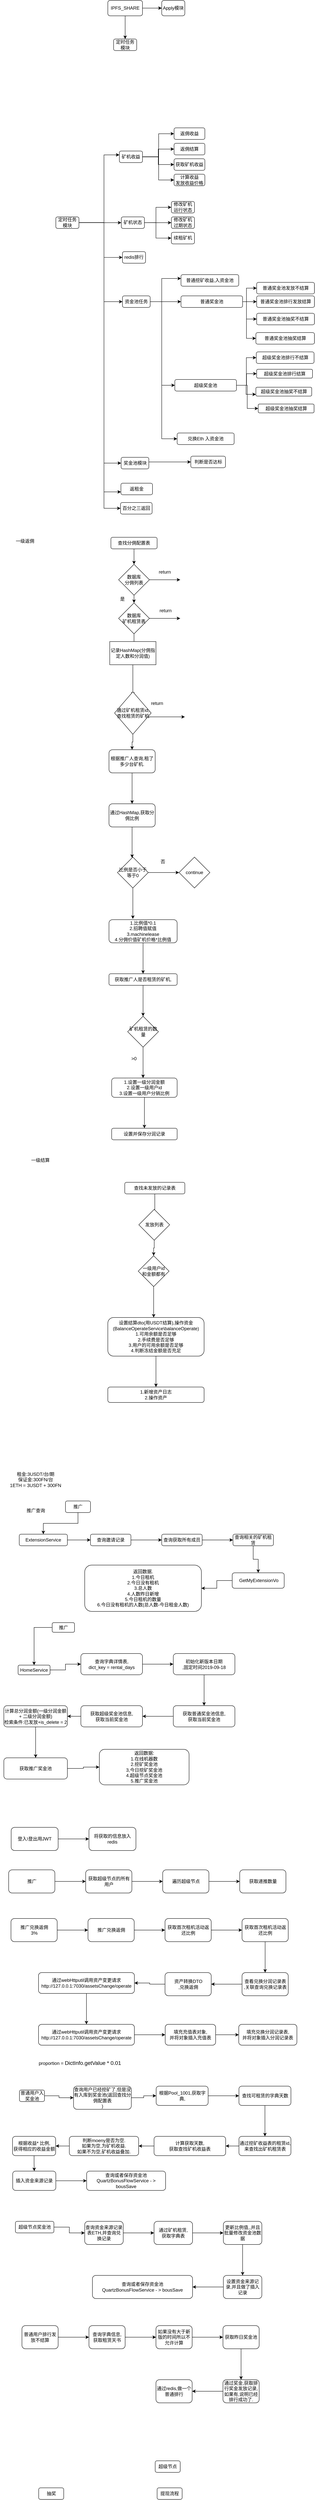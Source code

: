 <mxfile version="11.3.1" type="github" pages="2"><diagram id="Ia7PRUY_UN4xhvElWuZn" name="Page-1"><mxGraphModel dx="1408" dy="748" grid="1" gridSize="10" guides="1" tooltips="1" connect="1" arrows="1" fold="1" page="1" pageScale="1" pageWidth="827" pageHeight="1169" math="0" shadow="0"><root><mxCell id="0"/><mxCell id="1" parent="0"/><mxCell id="EriG2fqCwBnJvEOyAxFP-3" value="" style="edgeStyle=orthogonalEdgeStyle;rounded=0;orthogonalLoop=1;jettySize=auto;html=1;" parent="1" source="EriG2fqCwBnJvEOyAxFP-1" target="EriG2fqCwBnJvEOyAxFP-2" edge="1"><mxGeometry relative="1" as="geometry"/></mxCell><mxCell id="EriG2fqCwBnJvEOyAxFP-5" value="" style="edgeStyle=orthogonalEdgeStyle;rounded=0;orthogonalLoop=1;jettySize=auto;html=1;" parent="1" source="EriG2fqCwBnJvEOyAxFP-1" target="EriG2fqCwBnJvEOyAxFP-4" edge="1"><mxGeometry relative="1" as="geometry"/></mxCell><mxCell id="EriG2fqCwBnJvEOyAxFP-1" value="IPFS_SHARE" style="rounded=1;whiteSpace=wrap;html=1;" parent="1" vertex="1"><mxGeometry x="290" y="120" width="90" height="40" as="geometry"/></mxCell><mxCell id="EriG2fqCwBnJvEOyAxFP-2" value="Apply模块" style="rounded=1;whiteSpace=wrap;html=1;" parent="1" vertex="1"><mxGeometry x="430" y="120" width="60" height="40" as="geometry"/></mxCell><mxCell id="EriG2fqCwBnJvEOyAxFP-4" value="定时任务模块" style="rounded=1;whiteSpace=wrap;html=1;" parent="1" vertex="1"><mxGeometry x="305" y="220" width="60" height="30" as="geometry"/></mxCell><mxCell id="EriG2fqCwBnJvEOyAxFP-32" value="" style="edgeStyle=orthogonalEdgeStyle;rounded=0;orthogonalLoop=1;jettySize=auto;html=1;" parent="1" source="EriG2fqCwBnJvEOyAxFP-35" target="EriG2fqCwBnJvEOyAxFP-44" edge="1"><mxGeometry relative="1" as="geometry"><Array as="points"><mxPoint x="280" y="695"/><mxPoint x="280" y="520"/></Array></mxGeometry></mxCell><mxCell id="EriG2fqCwBnJvEOyAxFP-33" value="" style="edgeStyle=orthogonalEdgeStyle;rounded=0;orthogonalLoop=1;jettySize=auto;html=1;" parent="1" source="EriG2fqCwBnJvEOyAxFP-35" target="EriG2fqCwBnJvEOyAxFP-38" edge="1"><mxGeometry relative="1" as="geometry"/></mxCell><mxCell id="EriG2fqCwBnJvEOyAxFP-34" value="" style="edgeStyle=orthogonalEdgeStyle;rounded=0;orthogonalLoop=1;jettySize=auto;html=1;entryX=0;entryY=0.5;entryDx=0;entryDy=0;" parent="1" source="EriG2fqCwBnJvEOyAxFP-35" target="EriG2fqCwBnJvEOyAxFP-48" edge="1"><mxGeometry relative="1" as="geometry"><mxPoint x="235.034" y="790.448" as="targetPoint"/><Array as="points"><mxPoint x="280" y="696"/><mxPoint x="280" y="785"/></Array></mxGeometry></mxCell><mxCell id="EriG2fqCwBnJvEOyAxFP-57" value="" style="edgeStyle=orthogonalEdgeStyle;rounded=0;orthogonalLoop=1;jettySize=auto;html=1;" parent="1" source="EriG2fqCwBnJvEOyAxFP-35" target="EriG2fqCwBnJvEOyAxFP-56" edge="1"><mxGeometry relative="1" as="geometry"><Array as="points"><mxPoint x="280" y="696"/><mxPoint x="280" y="900"/></Array></mxGeometry></mxCell><mxCell id="EriG2fqCwBnJvEOyAxFP-81" value="" style="edgeStyle=orthogonalEdgeStyle;rounded=0;orthogonalLoop=1;jettySize=auto;html=1;" parent="1" source="EriG2fqCwBnJvEOyAxFP-35" target="EriG2fqCwBnJvEOyAxFP-80" edge="1"><mxGeometry relative="1" as="geometry"><Array as="points"><mxPoint x="280" y="695"/><mxPoint x="280" y="1318"/></Array></mxGeometry></mxCell><mxCell id="EriG2fqCwBnJvEOyAxFP-133" value="" style="edgeStyle=orthogonalEdgeStyle;rounded=0;orthogonalLoop=1;jettySize=auto;html=1;entryX=0;entryY=0.75;entryDx=0;entryDy=0;" parent="1" source="EriG2fqCwBnJvEOyAxFP-35" target="EriG2fqCwBnJvEOyAxFP-130" edge="1"><mxGeometry relative="1" as="geometry"><mxPoint x="185" y="790.448" as="targetPoint"/><Array as="points"><mxPoint x="280" y="695"/><mxPoint x="280" y="1392"/></Array></mxGeometry></mxCell><mxCell id="EriG2fqCwBnJvEOyAxFP-135" value="" style="edgeStyle=orthogonalEdgeStyle;rounded=0;orthogonalLoop=1;jettySize=auto;html=1;entryX=0;entryY=0.5;entryDx=0;entryDy=0;" parent="1" source="EriG2fqCwBnJvEOyAxFP-35" target="EriG2fqCwBnJvEOyAxFP-131" edge="1"><mxGeometry relative="1" as="geometry"><mxPoint x="185" y="790.448" as="targetPoint"/><Array as="points"><mxPoint x="280" y="695"/><mxPoint x="280" y="1435"/></Array></mxGeometry></mxCell><mxCell id="EriG2fqCwBnJvEOyAxFP-35" value="定时任务模块" style="rounded=1;whiteSpace=wrap;html=1;" parent="1" vertex="1"><mxGeometry x="155" y="680.448" width="60" height="30" as="geometry"/></mxCell><mxCell id="EriG2fqCwBnJvEOyAxFP-83" value="" style="edgeStyle=orthogonalEdgeStyle;rounded=0;orthogonalLoop=1;jettySize=auto;html=1;" parent="1" source="EriG2fqCwBnJvEOyAxFP-80" target="EriG2fqCwBnJvEOyAxFP-82" edge="1"><mxGeometry relative="1" as="geometry"><Array as="points"><mxPoint x="466.5" y="1315"/><mxPoint x="466.5" y="1315"/></Array></mxGeometry></mxCell><mxCell id="EriG2fqCwBnJvEOyAxFP-80" value="奖金池模块" style="rounded=1;whiteSpace=wrap;html=1;" parent="1" vertex="1"><mxGeometry x="324.5" y="1303" width="72" height="30" as="geometry"/></mxCell><mxCell id="EriG2fqCwBnJvEOyAxFP-82" value="判断是否达标" style="rounded=1;whiteSpace=wrap;html=1;" parent="1" vertex="1"><mxGeometry x="505.5" y="1300" width="90" height="30" as="geometry"/></mxCell><mxCell id="EriG2fqCwBnJvEOyAxFP-61" value="" style="edgeStyle=orthogonalEdgeStyle;rounded=0;orthogonalLoop=1;jettySize=auto;html=1;" parent="1" source="EriG2fqCwBnJvEOyAxFP-56" target="EriG2fqCwBnJvEOyAxFP-60" edge="1"><mxGeometry relative="1" as="geometry"><Array as="points"><mxPoint x="430" y="900"/><mxPoint x="430" y="840"/></Array></mxGeometry></mxCell><mxCell id="EriG2fqCwBnJvEOyAxFP-75" value="" style="edgeStyle=orthogonalEdgeStyle;rounded=0;orthogonalLoop=1;jettySize=auto;html=1;" parent="1" source="EriG2fqCwBnJvEOyAxFP-92" target="EriG2fqCwBnJvEOyAxFP-74" edge="1"><mxGeometry relative="1" as="geometry"><Array as="points"><mxPoint x="650" y="900"/><mxPoint x="650" y="995"/></Array></mxGeometry></mxCell><mxCell id="EriG2fqCwBnJvEOyAxFP-77" value="" style="edgeStyle=orthogonalEdgeStyle;rounded=0;orthogonalLoop=1;jettySize=auto;html=1;" parent="1" source="EriG2fqCwBnJvEOyAxFP-56" target="EriG2fqCwBnJvEOyAxFP-76" edge="1"><mxGeometry relative="1" as="geometry"><Array as="points"><mxPoint x="430" y="900"/><mxPoint x="430" y="1255"/></Array></mxGeometry></mxCell><mxCell id="EriG2fqCwBnJvEOyAxFP-93" value="" style="edgeStyle=orthogonalEdgeStyle;rounded=0;orthogonalLoop=1;jettySize=auto;html=1;" parent="1" source="EriG2fqCwBnJvEOyAxFP-56" target="EriG2fqCwBnJvEOyAxFP-92" edge="1"><mxGeometry relative="1" as="geometry"/></mxCell><mxCell id="EriG2fqCwBnJvEOyAxFP-101" value="" style="edgeStyle=orthogonalEdgeStyle;rounded=0;orthogonalLoop=1;jettySize=auto;html=1;entryX=0;entryY=0.5;entryDx=0;entryDy=0;" parent="1" source="EriG2fqCwBnJvEOyAxFP-56" target="EriG2fqCwBnJvEOyAxFP-98" edge="1"><mxGeometry relative="1" as="geometry"><mxPoint x="364" y="995" as="targetPoint"/><Array as="points"><mxPoint x="430" y="900"/><mxPoint x="430" y="1116"/></Array></mxGeometry></mxCell><mxCell id="EriG2fqCwBnJvEOyAxFP-56" value="资金池任务" style="rounded=1;whiteSpace=wrap;html=1;" parent="1" vertex="1"><mxGeometry x="328" y="885" width="72" height="30" as="geometry"/></mxCell><mxCell id="EriG2fqCwBnJvEOyAxFP-94" value="" style="edgeStyle=orthogonalEdgeStyle;rounded=0;orthogonalLoop=1;jettySize=auto;html=1;" parent="1" source="EriG2fqCwBnJvEOyAxFP-92" target="EriG2fqCwBnJvEOyAxFP-62" edge="1"><mxGeometry relative="1" as="geometry"><Array as="points"><mxPoint x="650" y="900"/><mxPoint x="650" y="865"/></Array></mxGeometry></mxCell><mxCell id="EriG2fqCwBnJvEOyAxFP-99" value="&lt;br&gt;&lt;br&gt;&lt;br&gt;&lt;br&gt;" style="edgeStyle=orthogonalEdgeStyle;rounded=0;orthogonalLoop=1;jettySize=auto;html=1;entryX=0;entryY=0.5;entryDx=0;entryDy=0;" parent="1" source="EriG2fqCwBnJvEOyAxFP-92" target="EriG2fqCwBnJvEOyAxFP-70" edge="1"><mxGeometry relative="1" as="geometry"><Array as="points"><mxPoint x="650" y="900"/><mxPoint x="650" y="945"/></Array></mxGeometry></mxCell><mxCell id="EriG2fqCwBnJvEOyAxFP-92" value="普通奖金池" style="rounded=1;whiteSpace=wrap;html=1;" parent="1" vertex="1"><mxGeometry x="480" y="885" width="160" height="30" as="geometry"/></mxCell><mxCell id="EriG2fqCwBnJvEOyAxFP-123" value="" style="edgeStyle=orthogonalEdgeStyle;rounded=0;orthogonalLoop=1;jettySize=auto;html=1;" parent="1" source="EriG2fqCwBnJvEOyAxFP-98" target="EriG2fqCwBnJvEOyAxFP-108" edge="1"><mxGeometry relative="1" as="geometry"><Array as="points"><mxPoint x="649" y="1116"/><mxPoint x="649" y="1140"/></Array></mxGeometry></mxCell><mxCell id="EriG2fqCwBnJvEOyAxFP-125" value="" style="edgeStyle=orthogonalEdgeStyle;rounded=0;orthogonalLoop=1;jettySize=auto;html=1;entryX=0;entryY=0.5;entryDx=0;entryDy=0;" parent="1" source="EriG2fqCwBnJvEOyAxFP-98" target="EriG2fqCwBnJvEOyAxFP-86" edge="1"><mxGeometry relative="1" as="geometry"><mxPoint x="544" y="1021.5" as="targetPoint"/></mxGeometry></mxCell><mxCell id="EriG2fqCwBnJvEOyAxFP-127" value="" style="edgeStyle=orthogonalEdgeStyle;rounded=0;orthogonalLoop=1;jettySize=auto;html=1;entryX=0;entryY=0.5;entryDx=0;entryDy=0;" parent="1" source="EriG2fqCwBnJvEOyAxFP-98" target="EriG2fqCwBnJvEOyAxFP-89" edge="1"><mxGeometry relative="1" as="geometry"><mxPoint x="544" y="1021.5" as="targetPoint"/></mxGeometry></mxCell><mxCell id="EriG2fqCwBnJvEOyAxFP-129" value="" style="edgeStyle=orthogonalEdgeStyle;rounded=0;orthogonalLoop=1;jettySize=auto;html=1;entryX=0;entryY=0.5;entryDx=0;entryDy=0;" parent="1" source="EriG2fqCwBnJvEOyAxFP-98" target="EriG2fqCwBnJvEOyAxFP-109" edge="1"><mxGeometry relative="1" as="geometry"><mxPoint x="544" y="1021.5" as="targetPoint"/><Array as="points"><mxPoint x="652" y="1116"/><mxPoint x="652" y="1176"/></Array></mxGeometry></mxCell><mxCell id="EriG2fqCwBnJvEOyAxFP-98" value="超级奖金池" style="rounded=1;whiteSpace=wrap;html=1;" parent="1" vertex="1"><mxGeometry x="464" y="1101.5" width="160" height="30" as="geometry"/></mxCell><mxCell id="EriG2fqCwBnJvEOyAxFP-89" value="超级奖金池排行结算" style="rounded=1;whiteSpace=wrap;html=1;" parent="1" vertex="1"><mxGeometry x="676.5" y="1075" width="145" height="23" as="geometry"/></mxCell><mxCell id="EriG2fqCwBnJvEOyAxFP-86" value="超级奖金池排行不结算" style="rounded=1;whiteSpace=wrap;html=1;" parent="1" vertex="1"><mxGeometry x="675.5" y="1030" width="150" height="30" as="geometry"/></mxCell><mxCell id="EriG2fqCwBnJvEOyAxFP-76" value="兑换Eth 入资金池" style="rounded=1;whiteSpace=wrap;html=1;" parent="1" vertex="1"><mxGeometry x="470" y="1240" width="148" height="30" as="geometry"/></mxCell><mxCell id="EriG2fqCwBnJvEOyAxFP-74" value="普通奖金池抽奖结算" style="rounded=1;whiteSpace=wrap;html=1;" parent="1" vertex="1"><mxGeometry x="674.5" y="980" width="152" height="30" as="geometry"/></mxCell><mxCell id="EriG2fqCwBnJvEOyAxFP-70" value="普通奖金池抽奖不结算" style="rounded=1;whiteSpace=wrap;html=1;" parent="1" vertex="1"><mxGeometry x="676.5" y="930" width="150" height="30" as="geometry"/></mxCell><mxCell id="EriG2fqCwBnJvEOyAxFP-66" value="普通奖金池排行发放结算" style="rounded=1;whiteSpace=wrap;html=1;" parent="1" vertex="1"><mxGeometry x="676.5" y="885" width="150" height="30" as="geometry"/></mxCell><mxCell id="EriG2fqCwBnJvEOyAxFP-62" value="普通奖金池发放不结算" style="rounded=1;whiteSpace=wrap;html=1;" parent="1" vertex="1"><mxGeometry x="676.5" y="850" width="150" height="30" as="geometry"/></mxCell><mxCell id="EriG2fqCwBnJvEOyAxFP-60" value="普通挖矿收益,入资金池" style="rounded=1;whiteSpace=wrap;html=1;" parent="1" vertex="1"><mxGeometry x="480" y="830" width="150" height="30" as="geometry"/></mxCell><mxCell id="EriG2fqCwBnJvEOyAxFP-36" value="" style="edgeStyle=orthogonalEdgeStyle;rounded=0;orthogonalLoop=1;jettySize=auto;html=1;" parent="1" source="EriG2fqCwBnJvEOyAxFP-38" target="EriG2fqCwBnJvEOyAxFP-41" edge="1"><mxGeometry relative="1" as="geometry"><Array as="points"><mxPoint x="415" y="695.69"/><mxPoint x="415" y="655.69"/></Array></mxGeometry></mxCell><mxCell id="EriG2fqCwBnJvEOyAxFP-37" value="" style="edgeStyle=orthogonalEdgeStyle;rounded=0;orthogonalLoop=1;jettySize=auto;html=1;" parent="1" source="EriG2fqCwBnJvEOyAxFP-38" target="EriG2fqCwBnJvEOyAxFP-40" edge="1"><mxGeometry relative="1" as="geometry"/></mxCell><mxCell id="EriG2fqCwBnJvEOyAxFP-38" value="矿机状态" style="rounded=1;whiteSpace=wrap;html=1;" parent="1" vertex="1"><mxGeometry x="325" y="680.448" width="60" height="30" as="geometry"/></mxCell><mxCell id="EriG2fqCwBnJvEOyAxFP-39" value="续租矿机" style="rounded=1;whiteSpace=wrap;html=1;" parent="1" vertex="1"><mxGeometry x="455" y="720.448" width="60" height="30" as="geometry"/></mxCell><mxCell id="EriG2fqCwBnJvEOyAxFP-40" value="修改矿机过期状态" style="rounded=1;whiteSpace=wrap;html=1;" parent="1" vertex="1"><mxGeometry x="455" y="680.448" width="60" height="30" as="geometry"/></mxCell><mxCell id="EriG2fqCwBnJvEOyAxFP-41" value="修改矿机运行状态" style="rounded=1;whiteSpace=wrap;html=1;" parent="1" vertex="1"><mxGeometry x="455" y="640.448" width="60" height="30" as="geometry"/></mxCell><mxCell id="EriG2fqCwBnJvEOyAxFP-42" value="" style="edgeStyle=orthogonalEdgeStyle;rounded=0;orthogonalLoop=1;jettySize=auto;html=1;" parent="1" edge="1"><mxGeometry relative="1" as="geometry"><mxPoint x="380" y="525.19" as="sourcePoint"/><mxPoint x="462" y="465.19" as="targetPoint"/><Array as="points"><mxPoint x="422" y="525.5"/><mxPoint x="422" y="465.5"/></Array></mxGeometry></mxCell><mxCell id="EriG2fqCwBnJvEOyAxFP-43" value="" style="edgeStyle=orthogonalEdgeStyle;rounded=0;orthogonalLoop=1;jettySize=auto;html=1;" parent="1" source="EriG2fqCwBnJvEOyAxFP-44" target="EriG2fqCwBnJvEOyAxFP-45" edge="1"><mxGeometry relative="1" as="geometry"><Array as="points"><mxPoint x="421" y="525"/><mxPoint x="421" y="505"/></Array></mxGeometry></mxCell><mxCell id="EriG2fqCwBnJvEOyAxFP-51" value="" style="edgeStyle=orthogonalEdgeStyle;rounded=0;orthogonalLoop=1;jettySize=auto;html=1;" parent="1" source="EriG2fqCwBnJvEOyAxFP-44" target="EriG2fqCwBnJvEOyAxFP-50" edge="1"><mxGeometry relative="1" as="geometry"/></mxCell><mxCell id="EriG2fqCwBnJvEOyAxFP-54" value="" style="edgeStyle=orthogonalEdgeStyle;rounded=0;orthogonalLoop=1;jettySize=auto;html=1;" parent="1" source="EriG2fqCwBnJvEOyAxFP-44" target="EriG2fqCwBnJvEOyAxFP-53" edge="1"><mxGeometry relative="1" as="geometry"><Array as="points"><mxPoint x="422" y="525"/><mxPoint x="422" y="585"/></Array></mxGeometry></mxCell><mxCell id="EriG2fqCwBnJvEOyAxFP-44" value="矿机收益" style="rounded=1;whiteSpace=wrap;html=1;" parent="1" vertex="1"><mxGeometry x="320" y="509.948" width="60" height="30" as="geometry"/></mxCell><mxCell id="EriG2fqCwBnJvEOyAxFP-53" value="计算收益&lt;br&gt;发放收益价格" style="rounded=1;whiteSpace=wrap;html=1;" parent="1" vertex="1"><mxGeometry x="462" y="570" width="80" height="30" as="geometry"/></mxCell><mxCell id="EriG2fqCwBnJvEOyAxFP-50" value="获取矿机收益" style="rounded=1;whiteSpace=wrap;html=1;" parent="1" vertex="1"><mxGeometry x="462" y="530" width="80" height="30" as="geometry"/></mxCell><mxCell id="EriG2fqCwBnJvEOyAxFP-45" value="返佣结算" style="rounded=1;whiteSpace=wrap;html=1;" parent="1" vertex="1"><mxGeometry x="462" y="490" width="80" height="30" as="geometry"/></mxCell><mxCell id="EriG2fqCwBnJvEOyAxFP-46" value="返佣收益" style="rounded=1;whiteSpace=wrap;html=1;" parent="1" vertex="1"><mxGeometry x="462" y="450" width="80" height="30" as="geometry"/></mxCell><mxCell id="EriG2fqCwBnJvEOyAxFP-47" value="" style="edgeStyle=orthogonalEdgeStyle;rounded=0;orthogonalLoop=1;jettySize=auto;html=1;exitX=1;exitY=0.5;exitDx=0;exitDy=0;entryX=0;entryY=0.5;entryDx=0;entryDy=0;" parent="1" source="EriG2fqCwBnJvEOyAxFP-38" target="EriG2fqCwBnJvEOyAxFP-39" edge="1"><mxGeometry relative="1" as="geometry"><mxPoint x="395" y="705.379" as="sourcePoint"/><mxPoint x="415" y="760.69" as="targetPoint"/><Array as="points"><mxPoint x="415" y="695.69"/><mxPoint x="415" y="735.69"/></Array></mxGeometry></mxCell><mxCell id="EriG2fqCwBnJvEOyAxFP-48" value="redis排行" style="rounded=1;whiteSpace=wrap;html=1;" parent="1" vertex="1"><mxGeometry x="328" y="770.448" width="60" height="30" as="geometry"/></mxCell><mxCell id="EriG2fqCwBnJvEOyAxFP-96" value="" style="endArrow=classic;html=1;exitX=1;exitY=0.5;exitDx=0;exitDy=0;" parent="1" source="EriG2fqCwBnJvEOyAxFP-92" target="EriG2fqCwBnJvEOyAxFP-66" edge="1"><mxGeometry width="50" height="50" relative="1" as="geometry"><mxPoint x="670" y="990" as="sourcePoint"/><mxPoint x="720" y="940" as="targetPoint"/></mxGeometry></mxCell><mxCell id="EriG2fqCwBnJvEOyAxFP-108" value="超级奖金池抽奖不结算" style="rounded=1;whiteSpace=wrap;html=1;" parent="1" vertex="1"><mxGeometry x="674.5" y="1121.5" width="145" height="23" as="geometry"/></mxCell><mxCell id="EriG2fqCwBnJvEOyAxFP-109" value="超级奖金池抽奖结算" style="rounded=1;whiteSpace=wrap;html=1;" parent="1" vertex="1"><mxGeometry x="680.5" y="1165" width="145" height="23" as="geometry"/></mxCell><mxCell id="EriG2fqCwBnJvEOyAxFP-130" value="返租金" style="rounded=1;whiteSpace=wrap;html=1;" parent="1" vertex="1"><mxGeometry x="324" y="1370" width="82" height="30" as="geometry"/></mxCell><mxCell id="EriG2fqCwBnJvEOyAxFP-131" value="百分之三返回" style="rounded=1;whiteSpace=wrap;html=1;" parent="1" vertex="1"><mxGeometry x="323" y="1420" width="82" height="30" as="geometry"/></mxCell><mxCell id="EriG2fqCwBnJvEOyAxFP-136" value="一级返佣" style="text;html=1;strokeColor=none;fillColor=none;align=center;verticalAlign=middle;whiteSpace=wrap;rounded=0;" parent="1" vertex="1"><mxGeometry x="40" y="1510" width="70" height="20" as="geometry"/></mxCell><mxCell id="EriG2fqCwBnJvEOyAxFP-141" value="" style="edgeStyle=orthogonalEdgeStyle;rounded=0;orthogonalLoop=1;jettySize=auto;html=1;" parent="1" source="EriG2fqCwBnJvEOyAxFP-137" target="EriG2fqCwBnJvEOyAxFP-140" edge="1"><mxGeometry relative="1" as="geometry"/></mxCell><mxCell id="EriG2fqCwBnJvEOyAxFP-137" value="查找分佣配置表&lt;br&gt;" style="rounded=1;whiteSpace=wrap;html=1;" parent="1" vertex="1"><mxGeometry x="298" y="1510" width="120" height="30" as="geometry"/></mxCell><mxCell id="EriG2fqCwBnJvEOyAxFP-145" value="" style="edgeStyle=orthogonalEdgeStyle;rounded=0;orthogonalLoop=1;jettySize=auto;html=1;" parent="1" source="EriG2fqCwBnJvEOyAxFP-140" edge="1"><mxGeometry relative="1" as="geometry"><mxPoint x="478" y="1620" as="targetPoint"/></mxGeometry></mxCell><mxCell id="EriG2fqCwBnJvEOyAxFP-152" value="" style="edgeStyle=orthogonalEdgeStyle;rounded=0;orthogonalLoop=1;jettySize=auto;html=1;" parent="1" source="EriG2fqCwBnJvEOyAxFP-140" target="EriG2fqCwBnJvEOyAxFP-151" edge="1"><mxGeometry relative="1" as="geometry"/></mxCell><mxCell id="EriG2fqCwBnJvEOyAxFP-140" value="&lt;span style=&quot;white-space: normal&quot;&gt;数据库&lt;br&gt;分佣列表&lt;/span&gt;" style="rhombus;whiteSpace=wrap;html=1;" parent="1" vertex="1"><mxGeometry x="318" y="1580" width="80" height="80" as="geometry"/></mxCell><mxCell id="EriG2fqCwBnJvEOyAxFP-155" value="" style="edgeStyle=orthogonalEdgeStyle;rounded=0;orthogonalLoop=1;jettySize=auto;html=1;" parent="1" source="EriG2fqCwBnJvEOyAxFP-151" edge="1"><mxGeometry relative="1" as="geometry"><mxPoint x="478" y="1720" as="targetPoint"/></mxGeometry></mxCell><mxCell id="EriG2fqCwBnJvEOyAxFP-159" value="" style="edgeStyle=orthogonalEdgeStyle;rounded=0;orthogonalLoop=1;jettySize=auto;html=1;entryX=0.558;entryY=-0.017;entryDx=0;entryDy=0;entryPerimeter=0;" parent="1" source="EriG2fqCwBnJvEOyAxFP-151" target="EriG2fqCwBnJvEOyAxFP-161" edge="1"><mxGeometry relative="1" as="geometry"><mxPoint x="358" y="1840" as="targetPoint"/></mxGeometry></mxCell><mxCell id="EriG2fqCwBnJvEOyAxFP-151" value="&lt;span style=&quot;white-space: normal&quot;&gt;数据库&lt;br&gt;矿机租赁表&lt;br&gt;&lt;/span&gt;" style="rhombus;whiteSpace=wrap;html=1;" parent="1" vertex="1"><mxGeometry x="318" y="1680" width="80" height="80" as="geometry"/></mxCell><mxCell id="EriG2fqCwBnJvEOyAxFP-149" value="return" style="text;html=1;strokeColor=none;fillColor=none;align=center;verticalAlign=middle;whiteSpace=wrap;rounded=0;" parent="1" vertex="1"><mxGeometry x="418" y="1590" width="40" height="20" as="geometry"/></mxCell><mxCell id="EriG2fqCwBnJvEOyAxFP-153" value="是" style="text;html=1;strokeColor=none;fillColor=none;align=center;verticalAlign=middle;whiteSpace=wrap;rounded=0;" parent="1" vertex="1"><mxGeometry x="308" y="1660" width="40" height="20" as="geometry"/></mxCell><mxCell id="EriG2fqCwBnJvEOyAxFP-157" value="return" style="text;html=1;strokeColor=none;fillColor=none;align=center;verticalAlign=middle;whiteSpace=wrap;rounded=0;" parent="1" vertex="1"><mxGeometry x="420" y="1690" width="40" height="20" as="geometry"/></mxCell><mxCell id="EriG2fqCwBnJvEOyAxFP-163" value="" style="edgeStyle=orthogonalEdgeStyle;rounded=0;orthogonalLoop=1;jettySize=auto;html=1;" parent="1" source="EriG2fqCwBnJvEOyAxFP-161" edge="1"><mxGeometry relative="1" as="geometry"><mxPoint x="355" y="1920" as="targetPoint"/></mxGeometry></mxCell><mxCell id="EriG2fqCwBnJvEOyAxFP-161" value="记录HashMap(分佣指定人数和分润值)" style="rounded=0;whiteSpace=wrap;html=1;" parent="1" vertex="1"><mxGeometry x="295" y="1780" width="120" height="60" as="geometry"/></mxCell><mxCell id="EriG2fqCwBnJvEOyAxFP-168" value="" style="edgeStyle=orthogonalEdgeStyle;rounded=0;orthogonalLoop=1;jettySize=auto;html=1;" parent="1" source="EriG2fqCwBnJvEOyAxFP-164" edge="1"><mxGeometry relative="1" as="geometry"><mxPoint x="490" y="1975" as="targetPoint"/><Array as="points"><mxPoint x="470" y="1975"/><mxPoint x="470" y="1975"/></Array></mxGeometry></mxCell><mxCell id="EriG2fqCwBnJvEOyAxFP-171" value="" style="edgeStyle=orthogonalEdgeStyle;rounded=0;orthogonalLoop=1;jettySize=auto;html=1;" parent="1" source="EriG2fqCwBnJvEOyAxFP-164" target="EriG2fqCwBnJvEOyAxFP-170" edge="1"><mxGeometry relative="1" as="geometry"/></mxCell><mxCell id="EriG2fqCwBnJvEOyAxFP-164" value="通过矿机租赁id,查找租赁的矿机" style="rhombus;whiteSpace=wrap;html=1;" parent="1" vertex="1"><mxGeometry x="307.5" y="1910" width="95" height="110" as="geometry"/></mxCell><mxCell id="EriG2fqCwBnJvEOyAxFP-169" value="return" style="text;html=1;strokeColor=none;fillColor=none;align=center;verticalAlign=middle;whiteSpace=wrap;rounded=0;" parent="1" vertex="1"><mxGeometry x="398" y="1930" width="40" height="20" as="geometry"/></mxCell><mxCell id="EriG2fqCwBnJvEOyAxFP-173" value="" style="edgeStyle=orthogonalEdgeStyle;rounded=0;orthogonalLoop=1;jettySize=auto;html=1;" parent="1" source="EriG2fqCwBnJvEOyAxFP-170" target="EriG2fqCwBnJvEOyAxFP-172" edge="1"><mxGeometry relative="1" as="geometry"/></mxCell><mxCell id="EriG2fqCwBnJvEOyAxFP-170" value="根据推广人查询,租了多少台矿机." style="rounded=1;whiteSpace=wrap;html=1;" parent="1" vertex="1"><mxGeometry x="293" y="2060" width="120" height="60" as="geometry"/></mxCell><mxCell id="EriG2fqCwBnJvEOyAxFP-175" value="" style="edgeStyle=orthogonalEdgeStyle;rounded=0;orthogonalLoop=1;jettySize=auto;html=1;" parent="1" source="EriG2fqCwBnJvEOyAxFP-172" edge="1"><mxGeometry relative="1" as="geometry"><mxPoint x="353" y="2340" as="targetPoint"/></mxGeometry></mxCell><mxCell id="EriG2fqCwBnJvEOyAxFP-172" value="通过HashMap,获取分佣比例" style="rounded=1;whiteSpace=wrap;html=1;" parent="1" vertex="1"><mxGeometry x="293" y="2200" width="120" height="60" as="geometry"/></mxCell><mxCell id="EriG2fqCwBnJvEOyAxFP-178" value="" style="edgeStyle=orthogonalEdgeStyle;rounded=0;orthogonalLoop=1;jettySize=auto;html=1;" parent="1" source="EriG2fqCwBnJvEOyAxFP-176" edge="1"><mxGeometry relative="1" as="geometry"><mxPoint x="355" y="2498" as="targetPoint"/></mxGeometry></mxCell><mxCell id="EriG2fqCwBnJvEOyAxFP-180" value="" style="edgeStyle=orthogonalEdgeStyle;rounded=0;orthogonalLoop=1;jettySize=auto;html=1;" parent="1" source="EriG2fqCwBnJvEOyAxFP-176" target="EriG2fqCwBnJvEOyAxFP-179" edge="1"><mxGeometry relative="1" as="geometry"/></mxCell><mxCell id="EriG2fqCwBnJvEOyAxFP-176" value="比例是否小于等于0" style="rhombus;whiteSpace=wrap;html=1;" parent="1" vertex="1"><mxGeometry x="315" y="2338" width="80" height="80" as="geometry"/></mxCell><mxCell id="EriG2fqCwBnJvEOyAxFP-179" value="continue" style="rhombus;whiteSpace=wrap;html=1;" parent="1" vertex="1"><mxGeometry x="475" y="2338" width="80" height="80" as="geometry"/></mxCell><mxCell id="EriG2fqCwBnJvEOyAxFP-181" value="否" style="text;html=1;strokeColor=none;fillColor=none;align=center;verticalAlign=middle;whiteSpace=wrap;rounded=0;" parent="1" vertex="1"><mxGeometry x="413" y="2340" width="40" height="20" as="geometry"/></mxCell><mxCell id="EriG2fqCwBnJvEOyAxFP-186" value="" style="edgeStyle=orthogonalEdgeStyle;rounded=0;orthogonalLoop=1;jettySize=auto;html=1;" parent="1" source="EriG2fqCwBnJvEOyAxFP-184" target="EriG2fqCwBnJvEOyAxFP-185" edge="1"><mxGeometry relative="1" as="geometry"/></mxCell><mxCell id="EriG2fqCwBnJvEOyAxFP-184" value="1.比例值*0.1&lt;br&gt;2.招聘值赋值&lt;br&gt;3.machinelease&lt;br&gt;4.分佣价值矿机价格*比例值" style="rounded=1;whiteSpace=wrap;html=1;" parent="1" vertex="1"><mxGeometry x="293" y="2500" width="177" height="60" as="geometry"/></mxCell><mxCell id="EriG2fqCwBnJvEOyAxFP-188" value="" style="edgeStyle=orthogonalEdgeStyle;rounded=0;orthogonalLoop=1;jettySize=auto;html=1;" parent="1" source="EriG2fqCwBnJvEOyAxFP-185" edge="1"><mxGeometry relative="1" as="geometry"><mxPoint x="381.5" y="2750" as="targetPoint"/></mxGeometry></mxCell><mxCell id="EriG2fqCwBnJvEOyAxFP-185" value="获取推广人是否租赁的矿机," style="rounded=1;whiteSpace=wrap;html=1;" parent="1" vertex="1"><mxGeometry x="293" y="2640" width="177" height="30" as="geometry"/></mxCell><mxCell id="EriG2fqCwBnJvEOyAxFP-199" value="" style="edgeStyle=orthogonalEdgeStyle;rounded=0;orthogonalLoop=1;jettySize=auto;html=1;" parent="1" source="EriG2fqCwBnJvEOyAxFP-191" edge="1"><mxGeometry relative="1" as="geometry"><mxPoint x="381.5" y="2910" as="targetPoint"/></mxGeometry></mxCell><mxCell id="EriG2fqCwBnJvEOyAxFP-191" value="矿机租赁的数量" style="rhombus;whiteSpace=wrap;html=1;" parent="1" vertex="1"><mxGeometry x="341.5" y="2750" width="80" height="80" as="geometry"/></mxCell><mxCell id="EriG2fqCwBnJvEOyAxFP-203" value="" style="edgeStyle=orthogonalEdgeStyle;rounded=0;orthogonalLoop=1;jettySize=auto;html=1;" parent="1" source="EriG2fqCwBnJvEOyAxFP-200" target="EriG2fqCwBnJvEOyAxFP-202" edge="1"><mxGeometry relative="1" as="geometry"/></mxCell><mxCell id="EriG2fqCwBnJvEOyAxFP-200" value="1.设置一级分润金额&lt;br&gt;2.设置一级用户id&lt;br&gt;3.设置一级用户分销比例" style="rounded=1;whiteSpace=wrap;html=1;" parent="1" vertex="1"><mxGeometry x="300" y="2910" width="170" height="50" as="geometry"/></mxCell><mxCell id="EriG2fqCwBnJvEOyAxFP-202" value="设置并保存分润记录" style="rounded=1;whiteSpace=wrap;html=1;" parent="1" vertex="1"><mxGeometry x="300" y="3040" width="170" height="30" as="geometry"/></mxCell><mxCell id="EriG2fqCwBnJvEOyAxFP-201" value="&amp;gt;0" style="text;html=1;strokeColor=none;fillColor=none;align=center;verticalAlign=middle;whiteSpace=wrap;rounded=0;" parent="1" vertex="1"><mxGeometry x="338" y="2850" width="40" height="20" as="geometry"/></mxCell><mxCell id="EriG2fqCwBnJvEOyAxFP-204" value="一级结算" style="text;html=1;strokeColor=none;fillColor=none;align=center;verticalAlign=middle;whiteSpace=wrap;rounded=0;" parent="1" vertex="1"><mxGeometry x="80" y="3113" width="70" height="20" as="geometry"/></mxCell><mxCell id="EriG2fqCwBnJvEOyAxFP-208" value="" style="edgeStyle=orthogonalEdgeStyle;rounded=0;orthogonalLoop=1;jettySize=auto;html=1;" parent="1" source="EriG2fqCwBnJvEOyAxFP-205" edge="1"><mxGeometry relative="1" as="geometry"><mxPoint x="412" y="3290" as="targetPoint"/></mxGeometry></mxCell><mxCell id="EriG2fqCwBnJvEOyAxFP-205" value="查找未发放的记录表" style="rounded=1;whiteSpace=wrap;html=1;" parent="1" vertex="1"><mxGeometry x="334" y="3180" width="156" height="30" as="geometry"/></mxCell><mxCell id="EriG2fqCwBnJvEOyAxFP-213" value="" style="edgeStyle=orthogonalEdgeStyle;rounded=0;orthogonalLoop=1;jettySize=auto;html=1;" parent="1" source="EriG2fqCwBnJvEOyAxFP-209" target="EriG2fqCwBnJvEOyAxFP-212" edge="1"><mxGeometry relative="1" as="geometry"/></mxCell><mxCell id="EriG2fqCwBnJvEOyAxFP-209" value="发放列表" style="rhombus;whiteSpace=wrap;html=1;" parent="1" vertex="1"><mxGeometry x="370.5" y="3250" width="80" height="80" as="geometry"/></mxCell><mxCell id="EriG2fqCwBnJvEOyAxFP-215" value="" style="edgeStyle=orthogonalEdgeStyle;rounded=0;orthogonalLoop=1;jettySize=auto;html=1;" parent="1" source="EriG2fqCwBnJvEOyAxFP-212" edge="1"><mxGeometry relative="1" as="geometry"><mxPoint x="409" y="3530" as="targetPoint"/></mxGeometry></mxCell><mxCell id="EriG2fqCwBnJvEOyAxFP-212" value="一级用户id&lt;br&gt;和金额都有" style="rhombus;whiteSpace=wrap;html=1;" parent="1" vertex="1"><mxGeometry x="369" y="3370" width="80" height="80" as="geometry"/></mxCell><mxCell id="EriG2fqCwBnJvEOyAxFP-221" value="" style="edgeStyle=orthogonalEdgeStyle;rounded=0;orthogonalLoop=1;jettySize=auto;html=1;" parent="1" source="EriG2fqCwBnJvEOyAxFP-216" target="EriG2fqCwBnJvEOyAxFP-220" edge="1"><mxGeometry relative="1" as="geometry"/></mxCell><mxCell id="EriG2fqCwBnJvEOyAxFP-216" value="设置结算dto(用USDT结算),操作资金&lt;br&gt;(BalanceOperateService\balanceOperate)&lt;br&gt;1.可用余额是否足够&lt;br&gt;2.手续费是否足够&lt;br&gt;3.用户的可用余额是否足够&lt;br&gt;4.判断冻结金额是否充足&lt;br&gt;" style="rounded=1;whiteSpace=wrap;html=1;" parent="1" vertex="1"><mxGeometry x="290" y="3530" width="250" height="100" as="geometry"/></mxCell><mxCell id="EriG2fqCwBnJvEOyAxFP-220" value="1.新增资产日志&lt;br&gt;2.操作资产" style="rounded=1;whiteSpace=wrap;html=1;" parent="1" vertex="1"><mxGeometry x="290" y="3710" width="250" height="40" as="geometry"/></mxCell><mxCell id="gKDd9m7h9mp-s-72eLfu-32" value="" style="edgeStyle=orthogonalEdgeStyle;rounded=0;orthogonalLoop=1;jettySize=auto;html=1;" parent="1" source="gKDd9m7h9mp-s-72eLfu-1" target="gKDd9m7h9mp-s-72eLfu-31" edge="1"><mxGeometry relative="1" as="geometry"/></mxCell><mxCell id="gKDd9m7h9mp-s-72eLfu-1" value="推广" style="rounded=1;whiteSpace=wrap;html=1;" parent="1" vertex="1"><mxGeometry x="180" y="4005" width="65" height="30" as="geometry"/></mxCell><mxCell id="gKDd9m7h9mp-s-72eLfu-33" value="" style="edgeStyle=orthogonalEdgeStyle;rounded=0;orthogonalLoop=1;jettySize=auto;html=1;" parent="1" source="gKDd9m7h9mp-s-72eLfu-31" target="gKDd9m7h9mp-s-72eLfu-8" edge="1"><mxGeometry relative="1" as="geometry"/></mxCell><mxCell id="gKDd9m7h9mp-s-72eLfu-31" value="ExtensionService" style="rounded=1;whiteSpace=wrap;html=1;" parent="1" vertex="1"><mxGeometry x="60" y="4091" width="125" height="30" as="geometry"/></mxCell><mxCell id="gKDd9m7h9mp-s-72eLfu-11" value="" style="edgeStyle=orthogonalEdgeStyle;rounded=0;orthogonalLoop=1;jettySize=auto;html=1;" parent="1" source="gKDd9m7h9mp-s-72eLfu-8" target="gKDd9m7h9mp-s-72eLfu-10" edge="1"><mxGeometry relative="1" as="geometry"/></mxCell><mxCell id="gKDd9m7h9mp-s-72eLfu-8" value="查询邀请记录" style="rounded=1;whiteSpace=wrap;html=1;" parent="1" vertex="1"><mxGeometry x="245" y="4091" width="105" height="30" as="geometry"/></mxCell><mxCell id="gKDd9m7h9mp-s-72eLfu-13" value="" style="edgeStyle=orthogonalEdgeStyle;rounded=0;orthogonalLoop=1;jettySize=auto;html=1;" parent="1" source="gKDd9m7h9mp-s-72eLfu-10" target="gKDd9m7h9mp-s-72eLfu-12" edge="1"><mxGeometry relative="1" as="geometry"/></mxCell><mxCell id="gKDd9m7h9mp-s-72eLfu-10" value="查询获取所有成员" style="rounded=1;whiteSpace=wrap;html=1;" parent="1" vertex="1"><mxGeometry x="430" y="4091" width="105" height="30" as="geometry"/></mxCell><mxCell id="gKDd9m7h9mp-s-72eLfu-15" value="" style="edgeStyle=orthogonalEdgeStyle;rounded=0;orthogonalLoop=1;jettySize=auto;html=1;" parent="1" source="gKDd9m7h9mp-s-72eLfu-12" target="gKDd9m7h9mp-s-72eLfu-14" edge="1"><mxGeometry relative="1" as="geometry"/></mxCell><mxCell id="gKDd9m7h9mp-s-72eLfu-12" value="查询相关的矿机租赁" style="rounded=1;whiteSpace=wrap;html=1;" parent="1" vertex="1"><mxGeometry x="615" y="4091" width="105" height="30" as="geometry"/></mxCell><mxCell id="gKDd9m7h9mp-s-72eLfu-18" value="" style="edgeStyle=orthogonalEdgeStyle;rounded=0;orthogonalLoop=1;jettySize=auto;html=1;" parent="1" source="gKDd9m7h9mp-s-72eLfu-14" target="gKDd9m7h9mp-s-72eLfu-17" edge="1"><mxGeometry relative="1" as="geometry"/></mxCell><mxCell id="gKDd9m7h9mp-s-72eLfu-14" value="&amp;nbsp;GetMyExtensionVo" style="rounded=1;whiteSpace=wrap;html=1;" parent="1" vertex="1"><mxGeometry x="613" y="4191" width="135" height="40" as="geometry"/></mxCell><mxCell id="gKDd9m7h9mp-s-72eLfu-17" value="返回数据.&lt;br&gt;1.今日租机&lt;br&gt;2.今日没有租机&lt;br&gt;3.总人数&lt;br&gt;4.人数昨日新增&lt;br&gt;5.今日租机的数量&lt;br&gt;6.今日没有租机的人数(总人数-今日租金人数)" style="rounded=1;whiteSpace=wrap;html=1;" parent="1" vertex="1"><mxGeometry x="230" y="4171" width="303" height="120" as="geometry"/></mxCell><mxCell id="8E6pjUwGiy-s1n8fTZVv-16" value="" style="edgeStyle=orthogonalEdgeStyle;rounded=0;orthogonalLoop=1;jettySize=auto;html=1;" edge="1" parent="1" source="gKDd9m7h9mp-s-72eLfu-2" target="8E6pjUwGiy-s1n8fTZVv-15"><mxGeometry relative="1" as="geometry"/></mxCell><mxCell id="gKDd9m7h9mp-s-72eLfu-2" value="普通用户入奖金池" style="rounded=1;whiteSpace=wrap;html=1;" parent="1" vertex="1"><mxGeometry x="60.5" y="5530" width="65" height="30" as="geometry"/></mxCell><mxCell id="8E6pjUwGiy-s1n8fTZVv-18" value="" style="edgeStyle=orthogonalEdgeStyle;rounded=0;orthogonalLoop=1;jettySize=auto;html=1;" edge="1" parent="1" source="8E6pjUwGiy-s1n8fTZVv-15" target="8E6pjUwGiy-s1n8fTZVv-17"><mxGeometry relative="1" as="geometry"/></mxCell><mxCell id="8E6pjUwGiy-s1n8fTZVv-15" value="查询用户已经挖矿了,但是没有入库到奖金池(返回查找分佣配置表&lt;br&gt;)" style="rounded=1;whiteSpace=wrap;html=1;" vertex="1" parent="1"><mxGeometry x="201" y="5520" width="150" height="60" as="geometry"/></mxCell><mxCell id="8E6pjUwGiy-s1n8fTZVv-20" value="" style="edgeStyle=orthogonalEdgeStyle;rounded=0;orthogonalLoop=1;jettySize=auto;html=1;" edge="1" parent="1" source="8E6pjUwGiy-s1n8fTZVv-17" target="8E6pjUwGiy-s1n8fTZVv-19"><mxGeometry relative="1" as="geometry"/></mxCell><mxCell id="8E6pjUwGiy-s1n8fTZVv-17" value="根据Pool_1001,获取字典," style="rounded=1;whiteSpace=wrap;html=1;" vertex="1" parent="1"><mxGeometry x="415.5" y="5520" width="135" height="50" as="geometry"/></mxCell><mxCell id="8E6pjUwGiy-s1n8fTZVv-22" value="" style="edgeStyle=orthogonalEdgeStyle;rounded=0;orthogonalLoop=1;jettySize=auto;html=1;" edge="1" parent="1" source="8E6pjUwGiy-s1n8fTZVv-19" target="8E6pjUwGiy-s1n8fTZVv-21"><mxGeometry relative="1" as="geometry"/></mxCell><mxCell id="8E6pjUwGiy-s1n8fTZVv-19" value="查找可租赁的字典天数" style="rounded=1;whiteSpace=wrap;html=1;" vertex="1" parent="1"><mxGeometry x="630.5" y="5520" width="135" height="50" as="geometry"/></mxCell><mxCell id="8E6pjUwGiy-s1n8fTZVv-24" value="" style="edgeStyle=orthogonalEdgeStyle;rounded=0;orthogonalLoop=1;jettySize=auto;html=1;" edge="1" parent="1" source="8E6pjUwGiy-s1n8fTZVv-21" target="8E6pjUwGiy-s1n8fTZVv-23"><mxGeometry relative="1" as="geometry"/></mxCell><mxCell id="8E6pjUwGiy-s1n8fTZVv-21" value="通过挖矿收益表的租赁id,来查找出矿机租赁表" style="rounded=1;whiteSpace=wrap;html=1;" vertex="1" parent="1"><mxGeometry x="630.5" y="5650" width="135" height="50" as="geometry"/></mxCell><mxCell id="8E6pjUwGiy-s1n8fTZVv-26" value="" style="edgeStyle=orthogonalEdgeStyle;rounded=0;orthogonalLoop=1;jettySize=auto;html=1;" edge="1" parent="1" source="8E6pjUwGiy-s1n8fTZVv-23" target="8E6pjUwGiy-s1n8fTZVv-25"><mxGeometry relative="1" as="geometry"/></mxCell><mxCell id="8E6pjUwGiy-s1n8fTZVv-23" value="计算获取天数,&lt;br&gt;获取查找矿机收益表" style="rounded=1;whiteSpace=wrap;html=1;" vertex="1" parent="1"><mxGeometry x="410" y="5650" width="186" height="50" as="geometry"/></mxCell><mxCell id="8E6pjUwGiy-s1n8fTZVv-31" value="" style="edgeStyle=orthogonalEdgeStyle;rounded=0;orthogonalLoop=1;jettySize=auto;html=1;" edge="1" parent="1" source="8E6pjUwGiy-s1n8fTZVv-25" target="8E6pjUwGiy-s1n8fTZVv-30"><mxGeometry relative="1" as="geometry"/></mxCell><mxCell id="8E6pjUwGiy-s1n8fTZVv-25" value="判断moeny是否为空.&lt;br&gt;如果为空,为矿机收益.&lt;br&gt;如果不为空,矿机收益叠加." style="rounded=1;whiteSpace=wrap;html=1;" vertex="1" parent="1"><mxGeometry x="190" y="5650" width="180" height="50" as="geometry"/></mxCell><mxCell id="8E6pjUwGiy-s1n8fTZVv-33" value="" style="edgeStyle=orthogonalEdgeStyle;rounded=0;orthogonalLoop=1;jettySize=auto;html=1;" edge="1" parent="1" source="8E6pjUwGiy-s1n8fTZVv-30" target="8E6pjUwGiy-s1n8fTZVv-32"><mxGeometry relative="1" as="geometry"/></mxCell><mxCell id="8E6pjUwGiy-s1n8fTZVv-30" value="根据收益* 比例,&lt;br&gt;获得相应的收益金额" style="rounded=1;whiteSpace=wrap;html=1;" vertex="1" parent="1"><mxGeometry x="42.5" y="5650" width="112" height="50" as="geometry"/></mxCell><mxCell id="8E6pjUwGiy-s1n8fTZVv-35" value="" style="edgeStyle=orthogonalEdgeStyle;rounded=0;orthogonalLoop=1;jettySize=auto;html=1;" edge="1" parent="1" source="8E6pjUwGiy-s1n8fTZVv-32" target="8E6pjUwGiy-s1n8fTZVv-34"><mxGeometry relative="1" as="geometry"/></mxCell><mxCell id="8E6pjUwGiy-s1n8fTZVv-32" value="插入资金来源记录" style="rounded=1;whiteSpace=wrap;html=1;" vertex="1" parent="1"><mxGeometry x="43" y="5740" width="112" height="50" as="geometry"/></mxCell><mxCell id="8E6pjUwGiy-s1n8fTZVv-34" value="查询或者保存资金池&lt;br&gt;QuartzBonusFlowService - &amp;gt; bousSave" style="rounded=1;whiteSpace=wrap;html=1;" vertex="1" parent="1"><mxGeometry x="235" y="5740" width="205" height="50" as="geometry"/></mxCell><mxCell id="8E6pjUwGiy-s1n8fTZVv-52" value="" style="edgeStyle=orthogonalEdgeStyle;rounded=0;orthogonalLoop=1;jettySize=auto;html=1;" edge="1" parent="1" source="gKDd9m7h9mp-s-72eLfu-3" target="8E6pjUwGiy-s1n8fTZVv-51"><mxGeometry relative="1" as="geometry"/></mxCell><mxCell id="gKDd9m7h9mp-s-72eLfu-3" value="普通用户排行发放不结算" style="rounded=1;whiteSpace=wrap;html=1;" parent="1" vertex="1"><mxGeometry x="67" y="6140" width="94" height="60" as="geometry"/></mxCell><mxCell id="8E6pjUwGiy-s1n8fTZVv-54" value="" style="edgeStyle=orthogonalEdgeStyle;rounded=0;orthogonalLoop=1;jettySize=auto;html=1;" edge="1" parent="1" source="8E6pjUwGiy-s1n8fTZVv-51" target="8E6pjUwGiy-s1n8fTZVv-53"><mxGeometry relative="1" as="geometry"/></mxCell><mxCell id="8E6pjUwGiy-s1n8fTZVv-51" value="查询字典信息,&lt;br&gt;获取租赁天书" style="rounded=1;whiteSpace=wrap;html=1;" vertex="1" parent="1"><mxGeometry x="241" y="6140" width="94" height="60" as="geometry"/></mxCell><mxCell id="8E6pjUwGiy-s1n8fTZVv-56" value="" style="edgeStyle=orthogonalEdgeStyle;rounded=0;orthogonalLoop=1;jettySize=auto;html=1;" edge="1" parent="1" source="8E6pjUwGiy-s1n8fTZVv-53" target="8E6pjUwGiy-s1n8fTZVv-55"><mxGeometry relative="1" as="geometry"/></mxCell><mxCell id="8E6pjUwGiy-s1n8fTZVv-53" value="如果没有大于新版的时间所以不允许计算" style="rounded=1;whiteSpace=wrap;html=1;" vertex="1" parent="1"><mxGeometry x="415" y="6140" width="94" height="60" as="geometry"/></mxCell><mxCell id="8E6pjUwGiy-s1n8fTZVv-58" value="" style="edgeStyle=orthogonalEdgeStyle;rounded=0;orthogonalLoop=1;jettySize=auto;html=1;" edge="1" parent="1" source="8E6pjUwGiy-s1n8fTZVv-55" target="8E6pjUwGiy-s1n8fTZVv-57"><mxGeometry relative="1" as="geometry"/></mxCell><mxCell id="8E6pjUwGiy-s1n8fTZVv-55" value="获取昨日奖金池" style="rounded=1;whiteSpace=wrap;html=1;" vertex="1" parent="1"><mxGeometry x="589" y="6140" width="94" height="60" as="geometry"/></mxCell><mxCell id="8E6pjUwGiy-s1n8fTZVv-60" value="" style="edgeStyle=orthogonalEdgeStyle;rounded=0;orthogonalLoop=1;jettySize=auto;html=1;" edge="1" parent="1" source="8E6pjUwGiy-s1n8fTZVv-57" target="8E6pjUwGiy-s1n8fTZVv-59"><mxGeometry relative="1" as="geometry"/></mxCell><mxCell id="8E6pjUwGiy-s1n8fTZVv-57" value="通过奖金,获取排行奖金发放记录,如果有,说明已经排行成功了." style="rounded=1;whiteSpace=wrap;html=1;" vertex="1" parent="1"><mxGeometry x="589" y="6280" width="94" height="60" as="geometry"/></mxCell><mxCell id="8E6pjUwGiy-s1n8fTZVv-59" value="通过redis,做一个普通排行" style="rounded=1;whiteSpace=wrap;html=1;" vertex="1" parent="1"><mxGeometry x="415" y="6280" width="94" height="60" as="geometry"/></mxCell><mxCell id="gKDd9m7h9mp-s-72eLfu-4" value="抽奖" style="rounded=1;whiteSpace=wrap;html=1;" parent="1" vertex="1"><mxGeometry x="110.5" y="6560" width="65" height="30" as="geometry"/></mxCell><mxCell id="gKDd9m7h9mp-s-72eLfu-5" value="超级节点" style="rounded=1;whiteSpace=wrap;html=1;" parent="1" vertex="1"><mxGeometry x="413" y="6490" width="65" height="30" as="geometry"/></mxCell><mxCell id="gKDd9m7h9mp-s-72eLfu-6" value="提现流程" style="rounded=1;whiteSpace=wrap;html=1;" parent="1" vertex="1"><mxGeometry x="418" y="6560" width="65" height="30" as="geometry"/></mxCell><mxCell id="gKDd9m7h9mp-s-72eLfu-7" value="租金:3USDT/台/期&lt;br&gt;保证金:300FN/台&lt;br&gt;1ETH = 3USDT + 300FN" style="text;html=1;strokeColor=none;fillColor=none;align=center;verticalAlign=middle;whiteSpace=wrap;rounded=0;" parent="1" vertex="1"><mxGeometry x="10" y="3940" width="185" height="20" as="geometry"/></mxCell><mxCell id="gKDd9m7h9mp-s-72eLfu-30" value="推广查询" style="text;html=1;strokeColor=none;fillColor=none;align=center;verticalAlign=middle;whiteSpace=wrap;rounded=0;" parent="1" vertex="1"><mxGeometry x="57.5" y="4020" width="90" height="20" as="geometry"/></mxCell><mxCell id="gKDd9m7h9mp-s-72eLfu-36" value="" style="edgeStyle=orthogonalEdgeStyle;rounded=0;orthogonalLoop=1;jettySize=auto;html=1;" parent="1" source="gKDd9m7h9mp-s-72eLfu-34" target="gKDd9m7h9mp-s-72eLfu-35" edge="1"><mxGeometry relative="1" as="geometry"/></mxCell><mxCell id="gKDd9m7h9mp-s-72eLfu-34" value="推广" style="rounded=1;whiteSpace=wrap;html=1;" parent="1" vertex="1"><mxGeometry x="145.5" y="4320" width="58" height="25" as="geometry"/></mxCell><mxCell id="gKDd9m7h9mp-s-72eLfu-39" value="" style="edgeStyle=orthogonalEdgeStyle;rounded=0;orthogonalLoop=1;jettySize=auto;html=1;" parent="1" source="gKDd9m7h9mp-s-72eLfu-35" target="gKDd9m7h9mp-s-72eLfu-38" edge="1"><mxGeometry relative="1" as="geometry"/></mxCell><mxCell id="gKDd9m7h9mp-s-72eLfu-35" value="HomeService" style="rounded=1;whiteSpace=wrap;html=1;" parent="1" vertex="1"><mxGeometry x="57" y="4430" width="83" height="25" as="geometry"/></mxCell><mxCell id="gKDd9m7h9mp-s-72eLfu-41" value="" style="edgeStyle=orthogonalEdgeStyle;rounded=0;orthogonalLoop=1;jettySize=auto;html=1;" parent="1" source="gKDd9m7h9mp-s-72eLfu-38" target="gKDd9m7h9mp-s-72eLfu-40" edge="1"><mxGeometry relative="1" as="geometry"/></mxCell><mxCell id="gKDd9m7h9mp-s-72eLfu-38" value="查询字典详情表,&lt;br&gt;dict_key =&amp;nbsp;rental_days&lt;br&gt;" style="rounded=1;whiteSpace=wrap;html=1;" parent="1" vertex="1"><mxGeometry x="220" y="4400" width="160" height="55" as="geometry"/></mxCell><mxCell id="gKDd9m7h9mp-s-72eLfu-45" value="" style="edgeStyle=orthogonalEdgeStyle;rounded=0;orthogonalLoop=1;jettySize=auto;html=1;" parent="1" source="gKDd9m7h9mp-s-72eLfu-40" target="gKDd9m7h9mp-s-72eLfu-44" edge="1"><mxGeometry relative="1" as="geometry"/></mxCell><mxCell id="gKDd9m7h9mp-s-72eLfu-40" value="初始化新版本日期&lt;br&gt;,固定时间2019-09-18" style="rounded=1;whiteSpace=wrap;html=1;" parent="1" vertex="1"><mxGeometry x="460" y="4400" width="160" height="55" as="geometry"/></mxCell><mxCell id="gKDd9m7h9mp-s-72eLfu-47" value="" style="edgeStyle=orthogonalEdgeStyle;rounded=0;orthogonalLoop=1;jettySize=auto;html=1;" parent="1" source="gKDd9m7h9mp-s-72eLfu-44" target="gKDd9m7h9mp-s-72eLfu-46" edge="1"><mxGeometry relative="1" as="geometry"/></mxCell><mxCell id="gKDd9m7h9mp-s-72eLfu-44" value="获取普通奖金池信息,&lt;br&gt;获取当前奖金池" style="rounded=1;whiteSpace=wrap;html=1;" parent="1" vertex="1"><mxGeometry x="460" y="4535" width="160" height="55" as="geometry"/></mxCell><mxCell id="gKDd9m7h9mp-s-72eLfu-49" value="" style="edgeStyle=orthogonalEdgeStyle;rounded=0;orthogonalLoop=1;jettySize=auto;html=1;" parent="1" source="gKDd9m7h9mp-s-72eLfu-46" target="gKDd9m7h9mp-s-72eLfu-48" edge="1"><mxGeometry relative="1" as="geometry"/></mxCell><mxCell id="gKDd9m7h9mp-s-72eLfu-46" value="获取超级奖金池信息,&lt;br&gt;获取当前奖金池" style="rounded=1;whiteSpace=wrap;html=1;" parent="1" vertex="1"><mxGeometry x="220" y="4535" width="160" height="55" as="geometry"/></mxCell><mxCell id="gKDd9m7h9mp-s-72eLfu-51" value="" style="edgeStyle=orthogonalEdgeStyle;rounded=0;orthogonalLoop=1;jettySize=auto;html=1;" parent="1" source="gKDd9m7h9mp-s-72eLfu-48" target="gKDd9m7h9mp-s-72eLfu-50" edge="1"><mxGeometry relative="1" as="geometry"/></mxCell><mxCell id="gKDd9m7h9mp-s-72eLfu-48" value="计算总分润金额(一级分润金额+ 二级分润金额)&lt;br&gt;检索条件:已发放+is_delete = 2" style="rounded=1;whiteSpace=wrap;html=1;" parent="1" vertex="1"><mxGeometry x="20" y="4535" width="165" height="55" as="geometry"/></mxCell><mxCell id="gKDd9m7h9mp-s-72eLfu-53" value="" style="edgeStyle=orthogonalEdgeStyle;rounded=0;orthogonalLoop=1;jettySize=auto;html=1;" parent="1" source="gKDd9m7h9mp-s-72eLfu-50" target="gKDd9m7h9mp-s-72eLfu-52" edge="1"><mxGeometry relative="1" as="geometry"/></mxCell><mxCell id="gKDd9m7h9mp-s-72eLfu-50" value="获取推广奖金池" style="rounded=1;whiteSpace=wrap;html=1;" parent="1" vertex="1"><mxGeometry x="20" y="4670" width="165" height="55" as="geometry"/></mxCell><mxCell id="gKDd9m7h9mp-s-72eLfu-52" value="返回数据:&lt;br&gt;1.在线机器数&lt;br&gt;2.挖矿奖金池&lt;br&gt;3,今日挖矿奖金池&lt;br&gt;4.超级节点奖金池&lt;br&gt;5.推广奖金池" style="rounded=1;whiteSpace=wrap;html=1;" parent="1" vertex="1"><mxGeometry x="268" y="4648" width="233" height="92" as="geometry"/></mxCell><mxCell id="gKDd9m7h9mp-s-72eLfu-56" value="" style="edgeStyle=orthogonalEdgeStyle;rounded=0;orthogonalLoop=1;jettySize=auto;html=1;" parent="1" source="gKDd9m7h9mp-s-72eLfu-54" target="gKDd9m7h9mp-s-72eLfu-55" edge="1"><mxGeometry relative="1" as="geometry"/></mxCell><mxCell id="gKDd9m7h9mp-s-72eLfu-54" value="登入\登出用JWT" style="rounded=1;whiteSpace=wrap;html=1;" parent="1" vertex="1"><mxGeometry x="39" y="4850" width="122" height="60" as="geometry"/></mxCell><mxCell id="gKDd9m7h9mp-s-72eLfu-55" value="将获取的信息放入redis" style="rounded=1;whiteSpace=wrap;html=1;" parent="1" vertex="1"><mxGeometry x="241" y="4850" width="122" height="60" as="geometry"/></mxCell><mxCell id="gKDd9m7h9mp-s-72eLfu-59" value="" style="edgeStyle=orthogonalEdgeStyle;rounded=0;orthogonalLoop=1;jettySize=auto;html=1;" parent="1" source="gKDd9m7h9mp-s-72eLfu-57" target="gKDd9m7h9mp-s-72eLfu-58" edge="1"><mxGeometry relative="1" as="geometry"/></mxCell><mxCell id="gKDd9m7h9mp-s-72eLfu-57" value="推广" style="rounded=1;whiteSpace=wrap;html=1;" parent="1" vertex="1"><mxGeometry x="32.5" y="4960" width="120" height="60" as="geometry"/></mxCell><mxCell id="gKDd9m7h9mp-s-72eLfu-61" value="" style="edgeStyle=orthogonalEdgeStyle;rounded=0;orthogonalLoop=1;jettySize=auto;html=1;" parent="1" source="gKDd9m7h9mp-s-72eLfu-58" target="gKDd9m7h9mp-s-72eLfu-60" edge="1"><mxGeometry relative="1" as="geometry"/></mxCell><mxCell id="gKDd9m7h9mp-s-72eLfu-58" value="获取超级节点的所有用户" style="rounded=1;whiteSpace=wrap;html=1;" parent="1" vertex="1"><mxGeometry x="232.5" y="4960" width="120" height="60" as="geometry"/></mxCell><mxCell id="gKDd9m7h9mp-s-72eLfu-63" value="" style="edgeStyle=orthogonalEdgeStyle;rounded=0;orthogonalLoop=1;jettySize=auto;html=1;" parent="1" source="gKDd9m7h9mp-s-72eLfu-60" target="gKDd9m7h9mp-s-72eLfu-62" edge="1"><mxGeometry relative="1" as="geometry"/></mxCell><mxCell id="gKDd9m7h9mp-s-72eLfu-60" value="遍历超级节点" style="rounded=1;whiteSpace=wrap;html=1;" parent="1" vertex="1"><mxGeometry x="432.5" y="4960" width="120" height="60" as="geometry"/></mxCell><mxCell id="gKDd9m7h9mp-s-72eLfu-62" value="获取递推数量" style="rounded=1;whiteSpace=wrap;html=1;" parent="1" vertex="1"><mxGeometry x="632.5" y="4960" width="120" height="60" as="geometry"/></mxCell><mxCell id="gKDd9m7h9mp-s-72eLfu-66" value="" style="edgeStyle=orthogonalEdgeStyle;rounded=0;orthogonalLoop=1;jettySize=auto;html=1;" parent="1" source="gKDd9m7h9mp-s-72eLfu-64" target="gKDd9m7h9mp-s-72eLfu-65" edge="1"><mxGeometry relative="1" as="geometry"/></mxCell><mxCell id="gKDd9m7h9mp-s-72eLfu-64" value="推广兑换返佣&lt;br&gt;3%" style="rounded=1;whiteSpace=wrap;html=1;" parent="1" vertex="1"><mxGeometry x="38.5" y="5086" width="120" height="60" as="geometry"/></mxCell><mxCell id="gKDd9m7h9mp-s-72eLfu-68" value="" style="edgeStyle=orthogonalEdgeStyle;rounded=0;orthogonalLoop=1;jettySize=auto;html=1;" parent="1" source="gKDd9m7h9mp-s-72eLfu-65" target="gKDd9m7h9mp-s-72eLfu-67" edge="1"><mxGeometry relative="1" as="geometry"/></mxCell><mxCell id="gKDd9m7h9mp-s-72eLfu-65" value="推广兑换返佣" style="rounded=1;whiteSpace=wrap;html=1;" parent="1" vertex="1"><mxGeometry x="238.5" y="5086" width="120" height="60" as="geometry"/></mxCell><mxCell id="gKDd9m7h9mp-s-72eLfu-70" value="" style="edgeStyle=orthogonalEdgeStyle;rounded=0;orthogonalLoop=1;jettySize=auto;html=1;" parent="1" source="gKDd9m7h9mp-s-72eLfu-67" target="gKDd9m7h9mp-s-72eLfu-69" edge="1"><mxGeometry relative="1" as="geometry"/></mxCell><mxCell id="gKDd9m7h9mp-s-72eLfu-67" value="获取首次租机活动返还比例" style="rounded=1;whiteSpace=wrap;html=1;" parent="1" vertex="1"><mxGeometry x="438.5" y="5086" width="120" height="60" as="geometry"/></mxCell><mxCell id="8E6pjUwGiy-s1n8fTZVv-2" value="" style="edgeStyle=orthogonalEdgeStyle;rounded=0;orthogonalLoop=1;jettySize=auto;html=1;" edge="1" parent="1" source="gKDd9m7h9mp-s-72eLfu-69" target="8E6pjUwGiy-s1n8fTZVv-1"><mxGeometry relative="1" as="geometry"/></mxCell><mxCell id="gKDd9m7h9mp-s-72eLfu-69" value="获取首次租机活动返还比例" style="rounded=1;whiteSpace=wrap;html=1;" parent="1" vertex="1"><mxGeometry x="638.5" y="5086" width="120" height="60" as="geometry"/></mxCell><mxCell id="8E6pjUwGiy-s1n8fTZVv-6" value="" style="edgeStyle=orthogonalEdgeStyle;rounded=0;orthogonalLoop=1;jettySize=auto;html=1;" edge="1" parent="1" source="8E6pjUwGiy-s1n8fTZVv-1" target="8E6pjUwGiy-s1n8fTZVv-5"><mxGeometry relative="1" as="geometry"/></mxCell><mxCell id="8E6pjUwGiy-s1n8fTZVv-1" value="查看兑换分润记录表&lt;br&gt;,关联查询兑换记录表" style="rounded=1;whiteSpace=wrap;html=1;" vertex="1" parent="1"><mxGeometry x="638.5" y="5226" width="120" height="60" as="geometry"/></mxCell><mxCell id="8E6pjUwGiy-s1n8fTZVv-8" value="" style="edgeStyle=orthogonalEdgeStyle;rounded=0;orthogonalLoop=1;jettySize=auto;html=1;" edge="1" parent="1" source="8E6pjUwGiy-s1n8fTZVv-5" target="8E6pjUwGiy-s1n8fTZVv-7"><mxGeometry relative="1" as="geometry"/></mxCell><mxCell id="8E6pjUwGiy-s1n8fTZVv-5" value="资产转换DTO&lt;br&gt;,兑换返佣" style="rounded=1;whiteSpace=wrap;html=1;" vertex="1" parent="1"><mxGeometry x="438.5" y="5226" width="120" height="60" as="geometry"/></mxCell><mxCell id="8E6pjUwGiy-s1n8fTZVv-10" value="" style="edgeStyle=orthogonalEdgeStyle;rounded=0;orthogonalLoop=1;jettySize=auto;html=1;" edge="1" parent="1" source="8E6pjUwGiy-s1n8fTZVv-7" target="8E6pjUwGiy-s1n8fTZVv-9"><mxGeometry relative="1" as="geometry"/></mxCell><mxCell id="8E6pjUwGiy-s1n8fTZVv-7" value="通过webHttputil调用资产变更请求&lt;br&gt;http://127.0.0.1:7030/assetsChange/operate" style="rounded=1;whiteSpace=wrap;html=1;" vertex="1" parent="1"><mxGeometry x="110" y="5226" width="249" height="54" as="geometry"/></mxCell><mxCell id="8E6pjUwGiy-s1n8fTZVv-12" value="" style="edgeStyle=orthogonalEdgeStyle;rounded=0;orthogonalLoop=1;jettySize=auto;html=1;" edge="1" parent="1" source="8E6pjUwGiy-s1n8fTZVv-9" target="8E6pjUwGiy-s1n8fTZVv-11"><mxGeometry relative="1" as="geometry"/></mxCell><mxCell id="8E6pjUwGiy-s1n8fTZVv-9" value="通过webHttputil调用资产变更请求&lt;br&gt;http://127.0.0.1:7030/assetsChange/operate" style="rounded=1;whiteSpace=wrap;html=1;" vertex="1" parent="1"><mxGeometry x="110" y="5360" width="249" height="54" as="geometry"/></mxCell><mxCell id="8E6pjUwGiy-s1n8fTZVv-14" value="" style="edgeStyle=orthogonalEdgeStyle;rounded=0;orthogonalLoop=1;jettySize=auto;html=1;" edge="1" parent="1" source="8E6pjUwGiy-s1n8fTZVv-11" target="8E6pjUwGiy-s1n8fTZVv-13"><mxGeometry relative="1" as="geometry"/></mxCell><mxCell id="8E6pjUwGiy-s1n8fTZVv-11" value="填充充值表对象,&lt;br&gt;并将对象插入充值表" style="rounded=1;whiteSpace=wrap;html=1;" vertex="1" parent="1"><mxGeometry x="439" y="5360" width="131" height="54" as="geometry"/></mxCell><mxCell id="8E6pjUwGiy-s1n8fTZVv-13" value="填充兑换分润记录表,&lt;br&gt;并将对象插入分润记录表" style="rounded=1;whiteSpace=wrap;html=1;" vertex="1" parent="1"><mxGeometry x="630" y="5360" width="151" height="54" as="geometry"/></mxCell><mxCell id="8E6pjUwGiy-s1n8fTZVv-27" value="proportion =&amp;nbsp;&lt;span style=&quot;font-size: 10.5pt&quot;&gt;DictInfo.getValue&lt;/span&gt;&lt;span style=&quot;font-size: 10.5pt&quot;&gt;&amp;nbsp;* 0.01&lt;/span&gt;" style="text;html=1;strokeColor=none;fillColor=none;align=center;verticalAlign=middle;whiteSpace=wrap;rounded=0;" vertex="1" parent="1"><mxGeometry x="35" y="5450" width="365" height="20" as="geometry"/></mxCell><mxCell id="8E6pjUwGiy-s1n8fTZVv-42" value="" style="edgeStyle=orthogonalEdgeStyle;rounded=0;orthogonalLoop=1;jettySize=auto;html=1;" edge="1" parent="1" source="8E6pjUwGiy-s1n8fTZVv-40" target="8E6pjUwGiy-s1n8fTZVv-41"><mxGeometry relative="1" as="geometry"/></mxCell><mxCell id="8E6pjUwGiy-s1n8fTZVv-40" value="超级节点奖金池" style="rounded=1;whiteSpace=wrap;html=1;" vertex="1" parent="1"><mxGeometry x="50" y="5870" width="100" height="30" as="geometry"/></mxCell><mxCell id="8E6pjUwGiy-s1n8fTZVv-44" value="" style="edgeStyle=orthogonalEdgeStyle;rounded=0;orthogonalLoop=1;jettySize=auto;html=1;" edge="1" parent="1" source="8E6pjUwGiy-s1n8fTZVv-41" target="8E6pjUwGiy-s1n8fTZVv-43"><mxGeometry relative="1" as="geometry"/></mxCell><mxCell id="8E6pjUwGiy-s1n8fTZVv-41" value="查询资金来源记录表ETH,并查询兑换记录" style="rounded=1;whiteSpace=wrap;html=1;" vertex="1" parent="1"><mxGeometry x="230" y="5870" width="100" height="60" as="geometry"/></mxCell><mxCell id="8E6pjUwGiy-s1n8fTZVv-46" value="" style="edgeStyle=orthogonalEdgeStyle;rounded=0;orthogonalLoop=1;jettySize=auto;html=1;" edge="1" parent="1" source="8E6pjUwGiy-s1n8fTZVv-43" target="8E6pjUwGiy-s1n8fTZVv-45"><mxGeometry relative="1" as="geometry"/></mxCell><mxCell id="8E6pjUwGiy-s1n8fTZVv-43" value="通过矿机租赁,&lt;br&gt;获取字典表" style="rounded=1;whiteSpace=wrap;html=1;" vertex="1" parent="1"><mxGeometry x="410" y="5870" width="100" height="60" as="geometry"/></mxCell><mxCell id="8E6pjUwGiy-s1n8fTZVv-48" value="" style="edgeStyle=orthogonalEdgeStyle;rounded=0;orthogonalLoop=1;jettySize=auto;html=1;" edge="1" parent="1" source="8E6pjUwGiy-s1n8fTZVv-45" target="8E6pjUwGiy-s1n8fTZVv-47"><mxGeometry relative="1" as="geometry"/></mxCell><mxCell id="8E6pjUwGiy-s1n8fTZVv-45" value="更新比例值,,并且批量修改资金池数据" style="rounded=1;whiteSpace=wrap;html=1;" vertex="1" parent="1"><mxGeometry x="590" y="5870" width="100" height="60" as="geometry"/></mxCell><mxCell id="8E6pjUwGiy-s1n8fTZVv-50" value="" style="edgeStyle=orthogonalEdgeStyle;rounded=0;orthogonalLoop=1;jettySize=auto;html=1;" edge="1" parent="1" source="8E6pjUwGiy-s1n8fTZVv-47" target="8E6pjUwGiy-s1n8fTZVv-49"><mxGeometry relative="1" as="geometry"/></mxCell><mxCell id="8E6pjUwGiy-s1n8fTZVv-47" value="设置资金来源记录,并且做了插入记录" style="rounded=1;whiteSpace=wrap;html=1;" vertex="1" parent="1"><mxGeometry x="590" y="6010" width="100" height="60" as="geometry"/></mxCell><mxCell id="8E6pjUwGiy-s1n8fTZVv-49" value="查询或者保存资金池&lt;br&gt;QuartzBonusFlowService - &amp;gt; bousSave" style="rounded=1;whiteSpace=wrap;html=1;" vertex="1" parent="1"><mxGeometry x="250" y="6010" width="260" height="60" as="geometry"/></mxCell></root></mxGraphModel></diagram><diagram id="CjKqITz4_N1rsKwapbIy" name="Page-2"><mxGraphModel dx="1408" dy="699" grid="1" gridSize="10" guides="1" tooltips="1" connect="1" arrows="1" fold="1" page="1" pageScale="1" pageWidth="827" pageHeight="1169" math="0" shadow="0"><root><mxCell id="G0BHodLI80YspwupKSWU-0"/><mxCell id="G0BHodLI80YspwupKSWU-1" parent="G0BHodLI80YspwupKSWU-0"/><mxCell id="G0BHodLI80YspwupKSWU-5" value="" style="edgeStyle=orthogonalEdgeStyle;rounded=0;orthogonalLoop=1;jettySize=auto;html=1;" edge="1" parent="G0BHodLI80YspwupKSWU-1" source="G0BHodLI80YspwupKSWU-2" target="G0BHodLI80YspwupKSWU-4"><mxGeometry relative="1" as="geometry"/></mxCell><mxCell id="G0BHodLI80YspwupKSWU-2" value="修改矿机状态" style="rounded=1;whiteSpace=wrap;html=1;" vertex="1" parent="G0BHodLI80YspwupKSWU-1"><mxGeometry x="240" y="80" width="120" height="60" as="geometry"/></mxCell><mxCell id="G0BHodLI80YspwupKSWU-8" value="" style="edgeStyle=orthogonalEdgeStyle;rounded=0;orthogonalLoop=1;jettySize=auto;html=1;" edge="1" parent="G0BHodLI80YspwupKSWU-1" source="G0BHodLI80YspwupKSWU-4" target="G0BHodLI80YspwupKSWU-7"><mxGeometry relative="1" as="geometry"/></mxCell><mxCell id="G0BHodLI80YspwupKSWU-4" value="获取状态为配置中的矿机" style="rounded=1;whiteSpace=wrap;html=1;" vertex="1" parent="G0BHodLI80YspwupKSWU-1"><mxGeometry x="240" y="170" width="120" height="60" as="geometry"/></mxCell><mxCell id="G0BHodLI80YspwupKSWU-10" value="" style="edgeStyle=orthogonalEdgeStyle;rounded=0;orthogonalLoop=1;jettySize=auto;html=1;" edge="1" parent="G0BHodLI80YspwupKSWU-1" source="G0BHodLI80YspwupKSWU-7" target="G0BHodLI80YspwupKSWU-9"><mxGeometry relative="1" as="geometry"/></mxCell><mxCell id="G0BHodLI80YspwupKSWU-7" value="获取id,根据id更新矿机状态" style="rounded=1;whiteSpace=wrap;html=1;" vertex="1" parent="G0BHodLI80YspwupKSWU-1"><mxGeometry x="240" y="270" width="120" height="60" as="geometry"/></mxCell><mxCell id="G0BHodLI80YspwupKSWU-9" value="获取id,根据id更新矿机状态" style="rounded=1;whiteSpace=wrap;html=1;" vertex="1" parent="G0BHodLI80YspwupKSWU-1"><mxGeometry x="240" y="380" width="120" height="60" as="geometry"/></mxCell><mxCell id="G0BHodLI80YspwupKSWU-3" value="修改矿机状态&lt;br&gt;2分钟运行一次" style="text;html=1;strokeColor=none;fillColor=none;align=center;verticalAlign=middle;whiteSpace=wrap;rounded=0;" vertex="1" parent="G0BHodLI80YspwupKSWU-1"><mxGeometry x="30" y="40" width="150" height="40" as="geometry"/></mxCell><mxCell id="G0BHodLI80YspwupKSWU-6" value="如果矿机状态为配置中且时间等于3分钟或以上，则修改状态为运行中；" style="text;html=1;strokeColor=none;fillColor=none;align=center;verticalAlign=middle;whiteSpace=wrap;rounded=0;" vertex="1" parent="G0BHodLI80YspwupKSWU-1"><mxGeometry x="430" y="40" width="230" height="20" as="geometry"/></mxCell><mxCell id="G0BHodLI80YspwupKSWU-11" value="停止矿机" style="text;html=1;strokeColor=none;fillColor=none;align=center;verticalAlign=middle;whiteSpace=wrap;rounded=0;" vertex="1" parent="G0BHodLI80YspwupKSWU-1"><mxGeometry x="52.5" y="460" width="65" height="20" as="geometry"/></mxCell></root></mxGraphModel></diagram></mxfile>